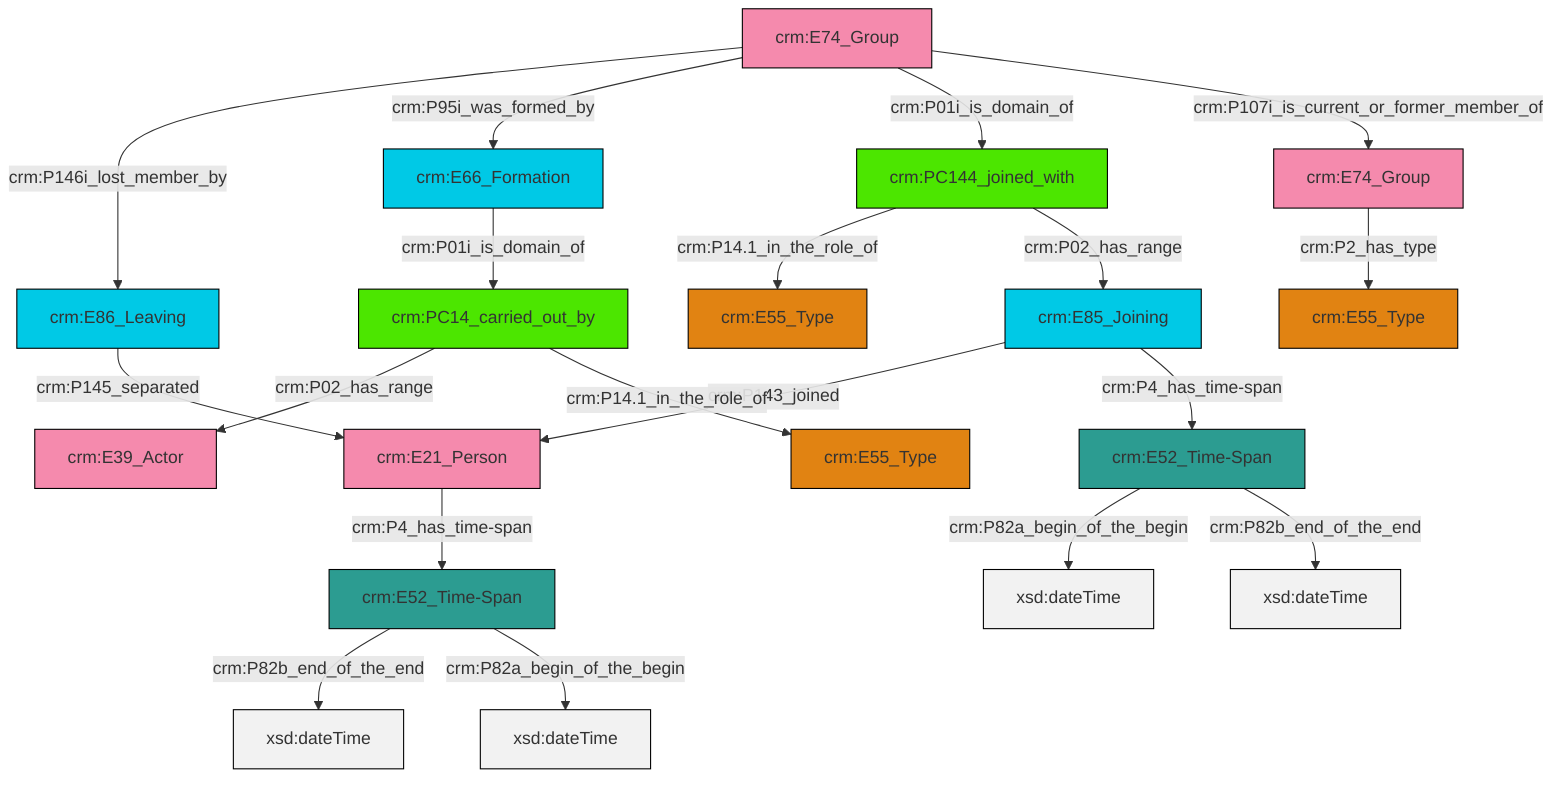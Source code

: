 graph TD
classDef Literal fill:#f2f2f2,stroke:#000000;
classDef CRM_Entity fill:#FFFFFF,stroke:#000000;
classDef Temporal_Entity fill:#00C9E6, stroke:#000000;
classDef Type fill:#E18312, stroke:#000000;
classDef Time-Span fill:#2C9C91, stroke:#000000;
classDef Appellation fill:#FFEB7F, stroke:#000000;
classDef Place fill:#008836, stroke:#000000;
classDef Persistent_Item fill:#B266B2, stroke:#000000;
classDef Conceptual_Object fill:#FFD700, stroke:#000000;
classDef Physical_Thing fill:#D2B48C, stroke:#000000;
classDef Actor fill:#f58aad, stroke:#000000;
classDef PC_Classes fill:#4ce600, stroke:#000000;
classDef Multi fill:#cccccc,stroke:#000000;

6["crm:E74_Group"]:::Actor -->|crm:P146i_lost_member_by| 7["crm:E86_Leaving"]:::Temporal_Entity
7["crm:E86_Leaving"]:::Temporal_Entity -->|crm:P145_separated| 8["crm:E21_Person"]:::Actor
9["crm:E52_Time-Span"]:::Time-Span -->|crm:P82b_end_of_the_end| 10[xsd:dateTime]:::Literal
6["crm:E74_Group"]:::Actor -->|crm:P95i_was_formed_by| 11["crm:E66_Formation"]:::Temporal_Entity
12["crm:PC14_carried_out_by"]:::PC_Classes -->|crm:P02_has_range| 2["crm:E39_Actor"]:::Actor
13["crm:E85_Joining"]:::Temporal_Entity -->|crm:P143_joined| 8["crm:E21_Person"]:::Actor
15["crm:PC144_joined_with"]:::PC_Classes -->|crm:P14.1_in_the_role_of| 0["crm:E55_Type"]:::Type
6["crm:E74_Group"]:::Actor -->|crm:P01i_is_domain_of| 15["crm:PC144_joined_with"]:::PC_Classes
16["crm:E52_Time-Span"]:::Time-Span -->|crm:P82a_begin_of_the_begin| 17[xsd:dateTime]:::Literal
16["crm:E52_Time-Span"]:::Time-Span -->|crm:P82b_end_of_the_end| 24[xsd:dateTime]:::Literal
13["crm:E85_Joining"]:::Temporal_Entity -->|crm:P4_has_time-span| 16["crm:E52_Time-Span"]:::Time-Span
8["crm:E21_Person"]:::Actor -->|crm:P4_has_time-span| 9["crm:E52_Time-Span"]:::Time-Span
12["crm:PC14_carried_out_by"]:::PC_Classes -->|crm:P14.1_in_the_role_of| 27["crm:E55_Type"]:::Type
9["crm:E52_Time-Span"]:::Time-Span -->|crm:P82a_begin_of_the_begin| 31[xsd:dateTime]:::Literal
11["crm:E66_Formation"]:::Temporal_Entity -->|crm:P01i_is_domain_of| 12["crm:PC14_carried_out_by"]:::PC_Classes
6["crm:E74_Group"]:::Actor -->|crm:P107i_is_current_or_former_member_of| 4["crm:E74_Group"]:::Actor
4["crm:E74_Group"]:::Actor -->|crm:P2_has_type| 18["crm:E55_Type"]:::Type
15["crm:PC144_joined_with"]:::PC_Classes -->|crm:P02_has_range| 13["crm:E85_Joining"]:::Temporal_Entity